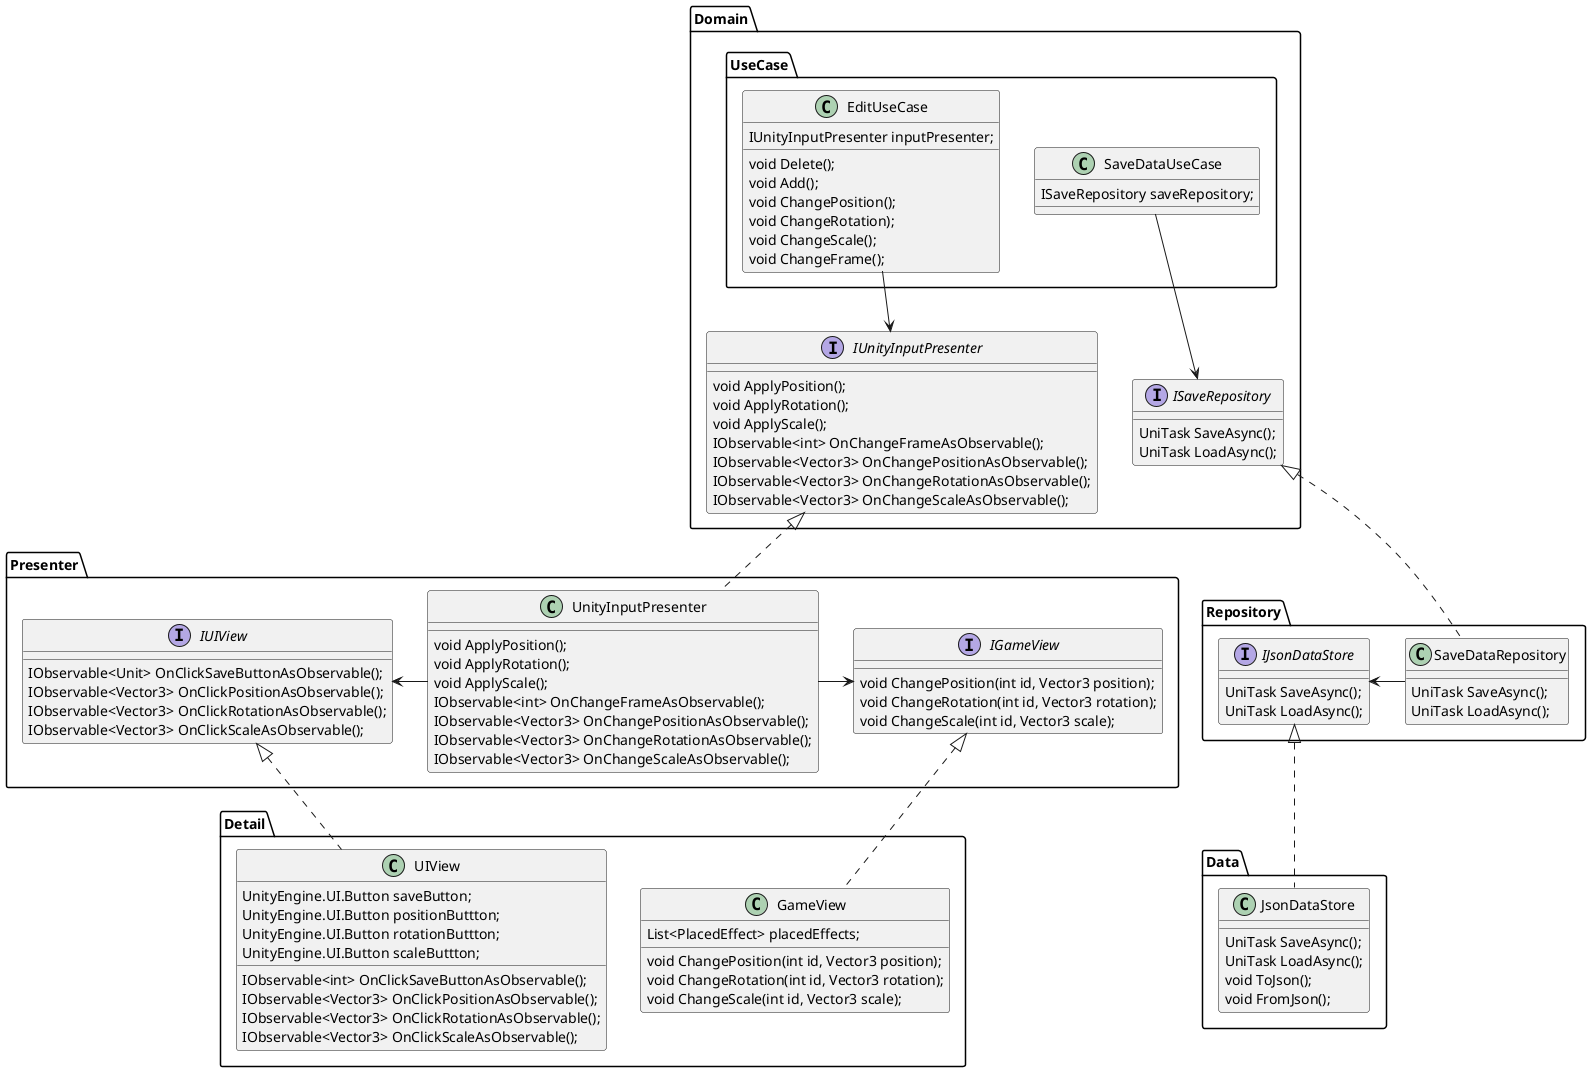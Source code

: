 @startuml

package Domain{

    package UseCase{

        '実際の処理をUseCaseに記載
        class EditUseCase
        {
            IUnityInputPresenter inputPresenter;

            void Delete();
            void Add();
            void ChangePosition();
            void ChangeRotation);
            void ChangeScale();
            void ChangeFrame();
        }

        class SaveDataUseCase
        {
            ISaveRepository saveRepository;
        }

    }

    interface IUnityInputPresenter
    {
        'usecaseがこれを叩いて、見た目を更新する
        void ApplyPosition();
        void ApplyRotation();
        void ApplyScale();
        ' Presenterからのイベント受け取り
        IObservable<int> OnChangeFrameAsObservable();
        IObservable<Vector3> OnChangePositionAsObservable();
        IObservable<Vector3> OnChangeRotationAsObservable();
        IObservable<Vector3> OnChangeScaleAsObservable();
    }

    interface ISaveRepository
    {
        UniTask SaveAsync();
        UniTask LoadAsync();
    }

    SaveDataUseCase --> ISaveRepository
    EditUseCase --> IUnityInputPresenter
}

package Repository {

    class SaveDataRepository
    {
        UniTask SaveAsync();
        UniTask LoadAsync();
    }

    interface IJsonDataStore {
        UniTask SaveAsync();
        UniTask LoadAsync();
    }

    ISaveRepository <|.. SaveDataRepository
    IJsonDataStore <- SaveDataRepository
}

package Data {

    class JsonDataStore
    {
        UniTask SaveAsync();
        UniTask LoadAsync();
        void ToJson();
        void FromJson();
    }

    IJsonDataStore <|.. JsonDataStore
}


package Presenter {

    class UnityInputPresenter
    {
        void ApplyPosition();
        void ApplyRotation();
        void ApplyScale();
        IObservable<int> OnChangeFrameAsObservable();
        IObservable<Vector3> OnChangePositionAsObservable();
        IObservable<Vector3> OnChangeRotationAsObservable();
        IObservable<Vector3> OnChangeScaleAsObservable();
    }

    interface IUIView
    {
        IObservable<Unit> OnClickSaveButtonAsObservable();
        IObservable<Vector3> OnClickPositionAsObservable();
        IObservable<Vector3> OnClickRotationAsObservable();
        IObservable<Vector3> OnClickScaleAsObservable();
    }

    interface IGameView
    {
        void ChangePosition(int id, Vector3 position);
        void ChangeRotation(int id, Vector3 rotation);
        void ChangeScale(int id, Vector3 scale);
    }

    IUnityInputPresenter <|.. UnityInputPresenter
    IUIView <- UnityInputPresenter
    UnityInputPresenter -> IGameView
}

package Detail {

    'UnityEngine.UIを知っている
    class UIView
    {
        UnityEngine.UI.Button saveButton;
        UnityEngine.UI.Button positionButtton;
        UnityEngine.UI.Button rotationButtton;
        UnityEngine.UI.Button scaleButtton;

        'idを渡したいのでint
        IObservable<int> OnClickSaveButtonAsObservable();
        IObservable<Vector3> OnClickPositionAsObservable();
        IObservable<Vector3> OnClickRotationAsObservable();
        IObservable<Vector3> OnClickScaleAsObservable();
    }

    'UnityEngine.GameObjectを知っている
    class GameView
    {
        List<PlacedEffect> placedEffects;
        void ChangePosition(int id, Vector3 position);
        void ChangeRotation(int id, Vector3 rotation);
        void ChangeScale(int id, Vector3 scale);
    }

    IUIView <|.. UIView
    IGameView <|.. GameView
}


@enduml